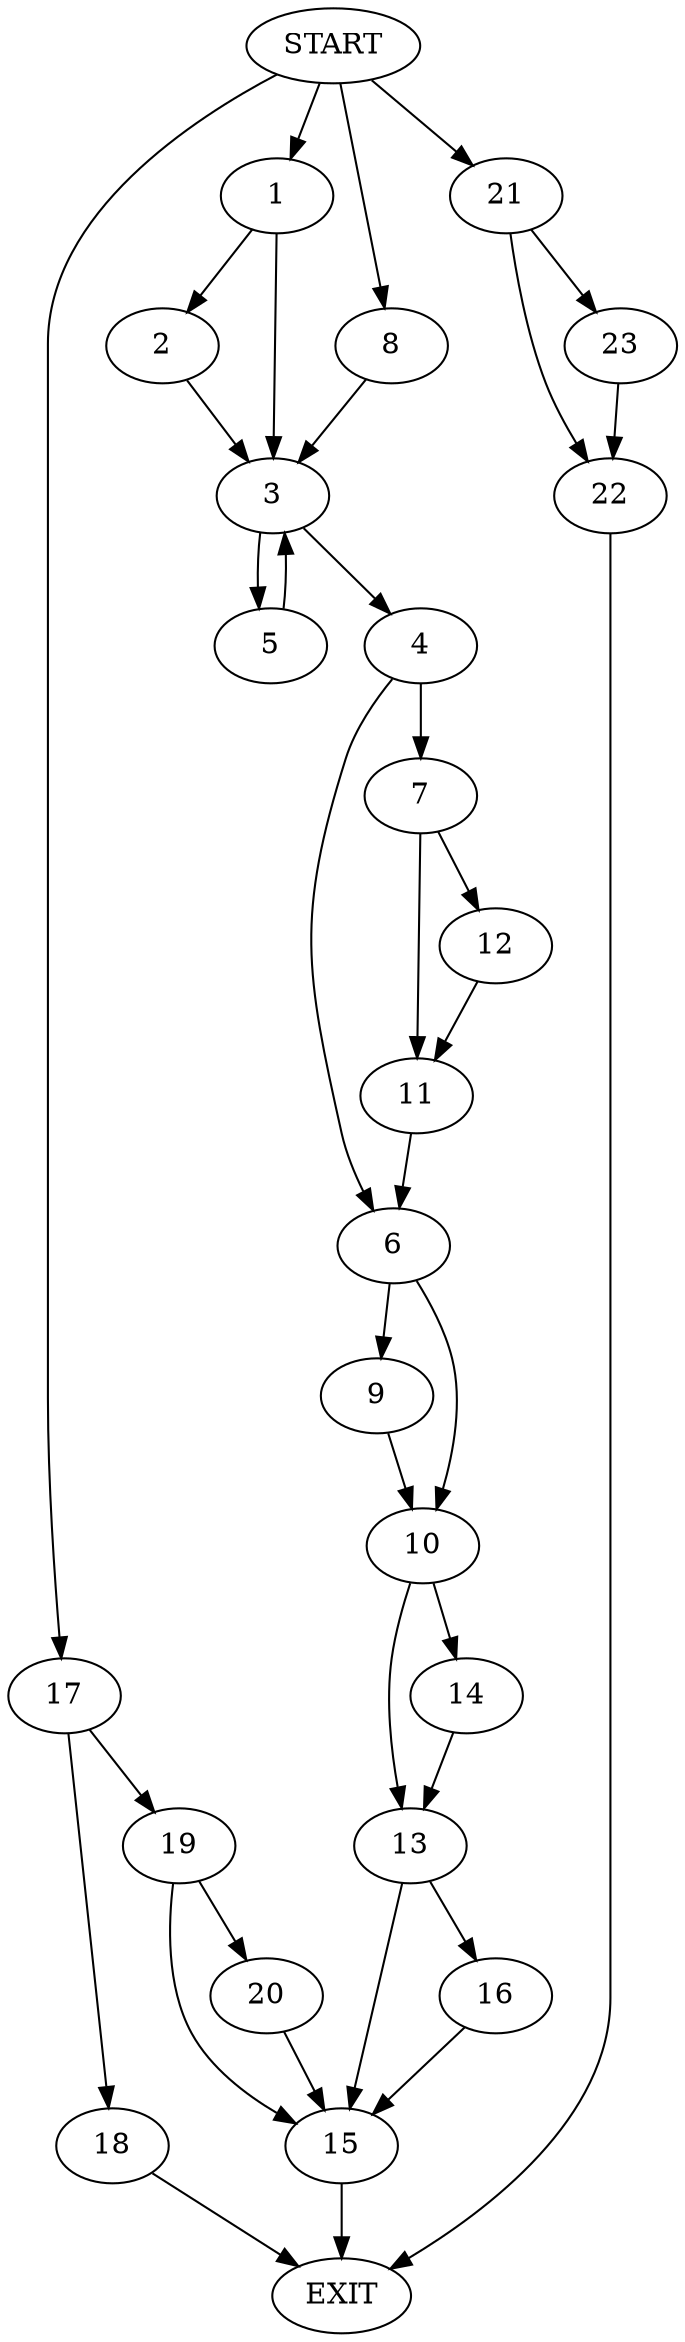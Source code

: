 digraph {
0 [label="START"]
24 [label="EXIT"]
0 -> 1
1 -> 2
1 -> 3
2 -> 3
3 -> 4
3 -> 5
4 -> 6
4 -> 7
5 -> 3
0 -> 8
8 -> 3
6 -> 9
6 -> 10
7 -> 11
7 -> 12
12 -> 11
11 -> 6
9 -> 10
10 -> 13
10 -> 14
13 -> 15
13 -> 16
14 -> 13
15 -> 24
16 -> 15
0 -> 17
17 -> 18
17 -> 19
19 -> 20
19 -> 15
18 -> 24
20 -> 15
0 -> 21
21 -> 22
21 -> 23
22 -> 24
23 -> 22
}
